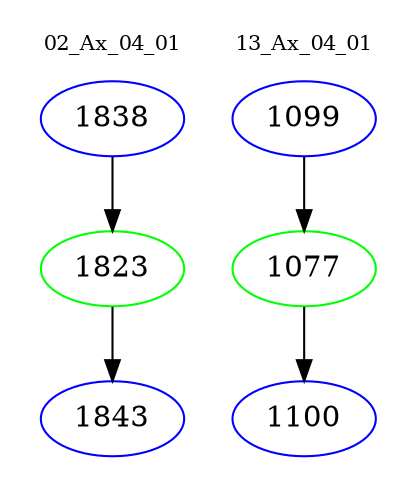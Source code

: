 digraph{
subgraph cluster_0 {
color = white
label = "02_Ax_04_01";
fontsize=10;
T0_1838 [label="1838", color="blue"]
T0_1838 -> T0_1823 [color="black"]
T0_1823 [label="1823", color="green"]
T0_1823 -> T0_1843 [color="black"]
T0_1843 [label="1843", color="blue"]
}
subgraph cluster_1 {
color = white
label = "13_Ax_04_01";
fontsize=10;
T1_1099 [label="1099", color="blue"]
T1_1099 -> T1_1077 [color="black"]
T1_1077 [label="1077", color="green"]
T1_1077 -> T1_1100 [color="black"]
T1_1100 [label="1100", color="blue"]
}
}
